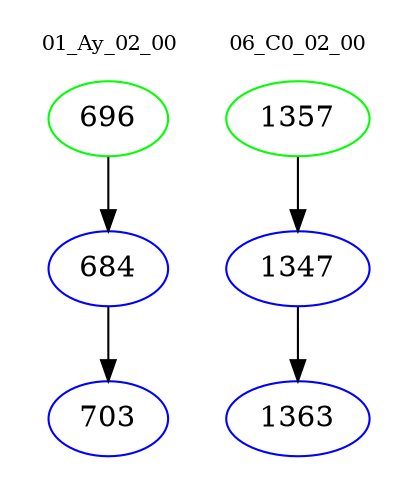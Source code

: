 digraph{
subgraph cluster_0 {
color = white
label = "01_Ay_02_00";
fontsize=10;
T0_696 [label="696", color="green"]
T0_696 -> T0_684 [color="black"]
T0_684 [label="684", color="blue"]
T0_684 -> T0_703 [color="black"]
T0_703 [label="703", color="blue"]
}
subgraph cluster_1 {
color = white
label = "06_C0_02_00";
fontsize=10;
T1_1357 [label="1357", color="green"]
T1_1357 -> T1_1347 [color="black"]
T1_1347 [label="1347", color="blue"]
T1_1347 -> T1_1363 [color="black"]
T1_1363 [label="1363", color="blue"]
}
}
